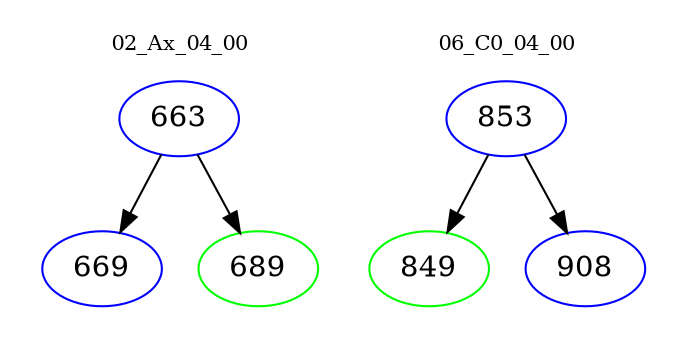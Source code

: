 digraph{
subgraph cluster_0 {
color = white
label = "02_Ax_04_00";
fontsize=10;
T0_663 [label="663", color="blue"]
T0_663 -> T0_669 [color="black"]
T0_669 [label="669", color="blue"]
T0_663 -> T0_689 [color="black"]
T0_689 [label="689", color="green"]
}
subgraph cluster_1 {
color = white
label = "06_C0_04_00";
fontsize=10;
T1_853 [label="853", color="blue"]
T1_853 -> T1_849 [color="black"]
T1_849 [label="849", color="green"]
T1_853 -> T1_908 [color="black"]
T1_908 [label="908", color="blue"]
}
}
